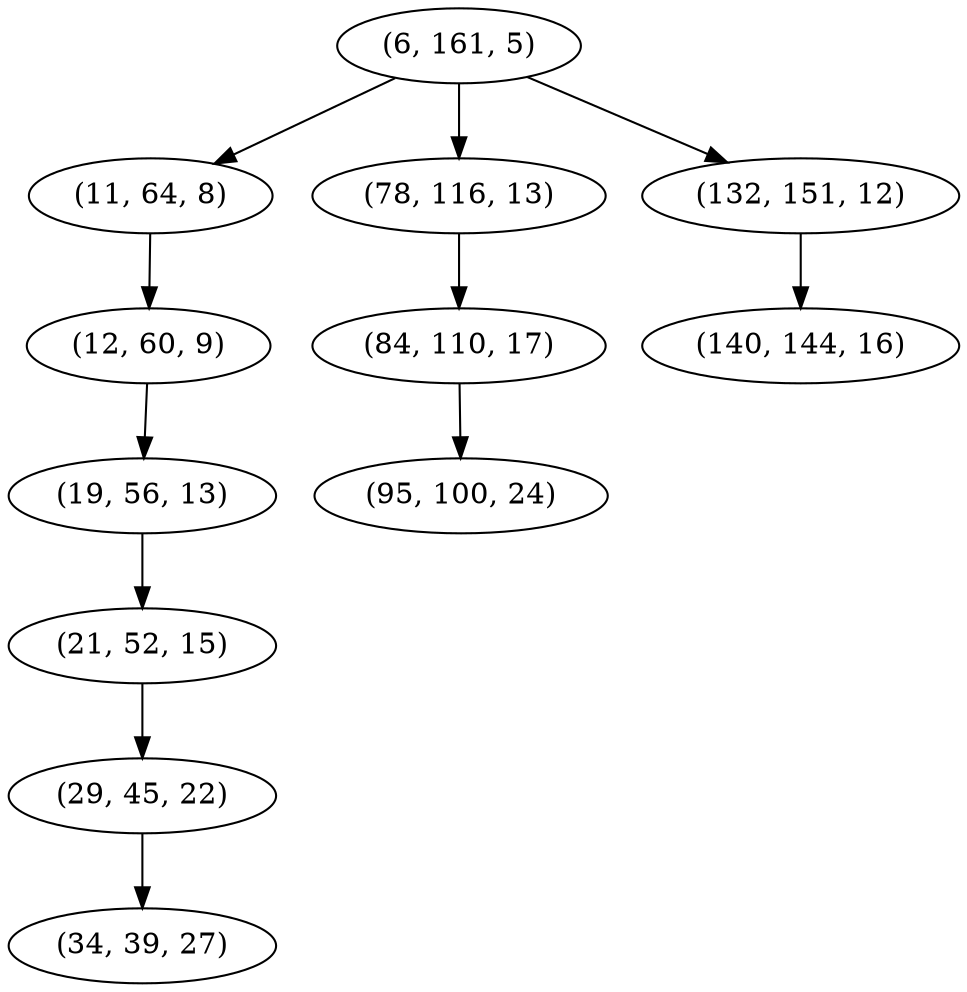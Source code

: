 digraph tree {
    "(6, 161, 5)";
    "(11, 64, 8)";
    "(12, 60, 9)";
    "(19, 56, 13)";
    "(21, 52, 15)";
    "(29, 45, 22)";
    "(34, 39, 27)";
    "(78, 116, 13)";
    "(84, 110, 17)";
    "(95, 100, 24)";
    "(132, 151, 12)";
    "(140, 144, 16)";
    "(6, 161, 5)" -> "(11, 64, 8)";
    "(6, 161, 5)" -> "(78, 116, 13)";
    "(6, 161, 5)" -> "(132, 151, 12)";
    "(11, 64, 8)" -> "(12, 60, 9)";
    "(12, 60, 9)" -> "(19, 56, 13)";
    "(19, 56, 13)" -> "(21, 52, 15)";
    "(21, 52, 15)" -> "(29, 45, 22)";
    "(29, 45, 22)" -> "(34, 39, 27)";
    "(78, 116, 13)" -> "(84, 110, 17)";
    "(84, 110, 17)" -> "(95, 100, 24)";
    "(132, 151, 12)" -> "(140, 144, 16)";
}
